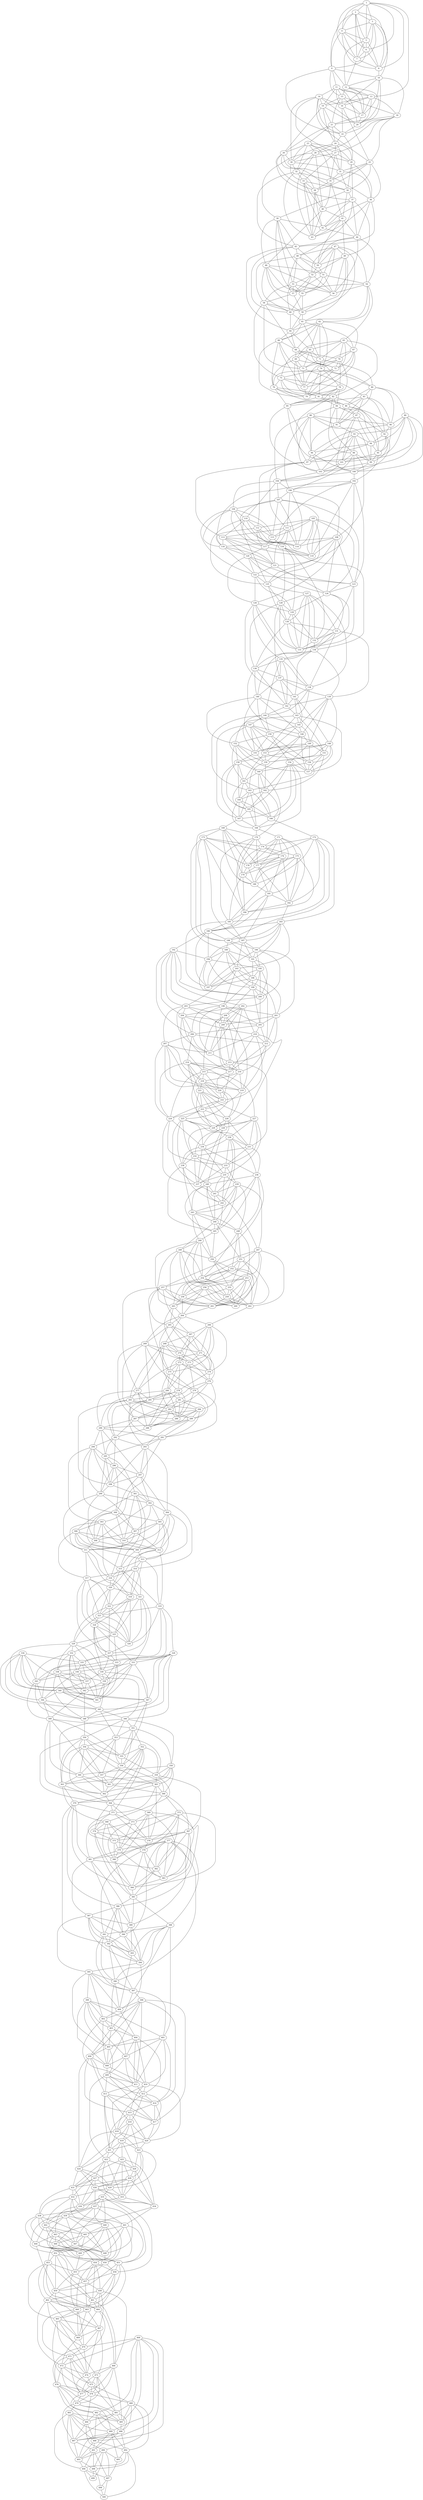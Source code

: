 graph grafoBarabasiAlbert{
1--2
1--3
1--4
1--5
1--6
1--7
1--8
2--3
2--4
2--5
2--6
2--7
2--8
3--4
3--5
3--6
3--7
3--8
4--5
4--6
4--7
4--8
5--6
5--7
5--8
6--7
6--8
7--8
2--9
4--9
6--9
3--10
8--10
9--10
9--11
5--12
7--12
9--12
10--12
1--13
11--13
12--13
11--14
9--15
11--15
12--15
10--16
11--16
13--16
14--16
15--16
10--17
11--17
12--17
13--17
15--17
16--17
10--18
13--18
15--18
11--19
13--19
14--19
15--19
10--20
11--20
12--20
13--20
14--20
17--20
19--20
15--21
17--21
18--21
19--21
9--22
14--22
16--22
18--22
20--22
21--22
21--23
19--24
21--24
22--24
14--25
16--25
18--25
19--26
21--26
23--26
14--27
18--27
24--27
18--28
23--28
24--28
22--29
23--29
24--29
27--29
28--29
14--30
23--30
24--30
26--30
27--30
23--31
24--31
25--31
27--31
30--31
23--32
28--32
30--32
27--33
30--33
32--33
25--34
26--34
29--34
31--34
33--34
23--35
25--35
27--35
31--35
32--35
25--36
26--36
29--36
31--36
26--37
29--37
34--37
25--38
26--38
32--38
33--38
35--38
28--39
34--39
28--40
33--40
35--40
37--40
38--40
34--41
35--41
40--41
33--42
36--42
37--42
38--42
39--42
41--42
28--43
32--43
33--43
36--43
38--43
40--43
41--43
42--43
36--44
37--44
41--44
42--44
32--45
36--45
39--45
44--45
39--46
40--46
37--48
45--48
47--48
37--49
41--49
47--49
41--50
44--50
45--50
47--50
48--50
49--50
46--51
47--51
48--51
50--51
39--52
47--52
49--52
50--52
39--53
48--53
52--53
44--54
47--54
51--54
39--55
46--55
47--55
51--55
52--55
53--55
44--56
46--56
49--56
51--56
52--56
53--56
54--56
46--57
48--57
51--57
52--57
53--57
54--57
48--58
53--58
57--58
46--59
47--59
55--59
56--59
57--59
58--59
45--60
46--60
49--60
53--60
55--60
58--60
49--61
54--61
59--61
60--61
54--62
54--63
45--64
59--64
60--64
61--64
62--64
62--65
63--65
64--65
61--66
62--66
64--66
61--67
62--67
63--67
58--68
62--68
64--68
66--68
63--69
65--69
68--69
63--70
67--70
68--70
61--71
62--71
63--71
65--71
68--71
63--72
65--72
67--72
68--72
70--72
58--73
65--73
66--73
67--73
69--73
71--73
62--74
70--74
71--74
58--75
65--75
74--75
66--76
69--76
72--76
75--76
66--77
67--77
69--77
70--77
72--77
73--77
75--77
70--78
74--78
75--78
66--79
67--79
72--79
74--79
75--79
76--79
77--79
78--79
69--80
71--80
74--80
69--81
70--81
74--81
75--81
78--81
63--82
76--82
78--82
73--83
80--83
78--84
81--84
82--84
76--85
78--85
81--85
82--85
83--85
76--86
80--86
81--86
83--86
83--87
84--87
86--87
84--88
80--89
80--90
83--90
86--90
88--90
89--90
80--91
83--91
84--91
86--91
87--91
88--91
83--92
86--92
87--92
90--92
89--93
91--93
87--94
89--94
92--94
93--94
82--95
84--95
90--95
92--95
94--95
85--96
88--96
90--96
91--96
94--96
82--97
89--97
93--97
94--97
96--97
82--98
84--98
93--98
88--99
92--99
93--99
94--99
95--99
98--99
87--100
89--100
92--100
96--100
98--100
99--100
85--101
87--101
89--101
93--101
95--101
98--101
95--102
100--102
85--103
88--103
89--103
93--103
96--103
99--103
101--103
88--104
100--104
101--104
103--104
88--106
98--106
102--106
104--106
104--107
106--107
98--108
106--108
104--109
107--109
104--110
109--110
97--111
105--111
106--111
97--112
105--112
110--112
97--113
110--113
111--113
105--114
106--114
107--114
108--114
109--114
111--114
112--114
113--114
105--115
107--115
109--115
110--115
111--115
112--115
111--116
112--116
115--116
102--117
109--117
110--117
112--117
115--117
102--118
108--118
109--118
112--118
113--118
102--119
105--119
107--119
108--119
110--119
113--119
116--119
117--119
113--120
117--120
118--120
102--121
111--121
113--121
117--121
118--121
120--121
109--122
118--122
120--122
121--122
102--123
107--123
108--123
120--123
122--123
105--124
108--124
120--124
121--124
123--124
105--125
107--125
108--125
110--125
122--125
105--126
120--126
122--126
125--127
116--128
125--128
127--128
116--129
122--129
124--129
126--129
128--129
125--130
127--130
128--130
129--130
124--131
127--131
130--131
116--132
123--132
127--132
129--132
130--132
131--132
123--133
124--133
126--133
127--133
128--133
129--133
130--133
131--133
132--133
116--134
131--134
132--134
126--135
127--135
134--135
128--136
130--136
134--136
135--136
128--137
135--137
136--137
126--138
127--138
131--138
135--138
137--138
131--139
134--139
137--139
134--140
136--140
137--140
126--141
134--141
137--141
138--141
135--142
136--142
137--142
139--142
140--142
141--142
138--143
141--143
142--143
135--144
138--144
142--144
139--145
141--145
143--145
144--145
136--146
139--146
140--146
145--146
144--147
139--148
141--148
139--149
145--149
146--149
140--150
144--150
145--150
147--150
143--151
147--151
148--151
149--151
140--152
143--152
150--152
140--153
143--153
145--153
147--153
149--153
149--154
150--154
144--155
147--155
148--155
149--155
150--155
152--155
147--156
148--156
149--156
150--156
151--156
143--157
146--157
148--157
151--157
152--157
153--157
154--157
156--157
148--158
152--158
155--158
146--159
148--159
151--159
152--159
153--159
155--159
146--160
147--160
156--160
158--160
152--161
153--161
158--161
160--161
151--162
154--162
159--162
160--162
161--162
144--163
156--163
159--163
161--163
158--164
161--164
162--164
163--164
154--165
158--165
161--165
162--165
164--165
154--166
160--166
162--166
163--166
164--166
165--166
147--167
154--167
158--167
163--167
164--167
165--167
154--168
163--168
164--168
165--168
166--168
167--168
167--169
160--170
168--170
169--170
168--171
166--172
169--173
170--174
171--174
172--174
173--174
171--175
174--175
171--176
173--176
174--176
169--177
170--177
171--177
175--177
176--177
169--178
171--178
172--178
173--178
174--178
176--178
169--179
174--179
175--179
177--179
178--179
169--180
170--180
171--180
172--180
176--180
178--180
179--180
175--181
176--181
177--181
180--181
171--182
172--182
175--182
176--182
177--182
181--182
172--183
182--183
170--184
173--184
175--184
179--184
181--184
182--184
170--185
172--185
175--185
179--185
184--185
181--186
183--186
184--186
185--186
173--187
181--187
183--187
185--187
169--188
172--188
173--188
183--188
186--188
173--189
188--189
183--190
187--190
188--190
183--191
187--191
188--191
189--191
190--191
186--192
183--193
187--193
189--193
186--194
187--194
189--194
192--194
190--195
191--195
194--195
189--196
191--196
193--196
195--196
185--197
186--197
189--197
190--197
193--197
194--197
195--197
196--197
192--198
193--198
196--198
189--199
194--199
195--199
196--199
190--200
191--200
192--200
194--200
195--200
199--200
190--201
193--201
196--201
198--201
192--202
195--202
192--203
193--203
200--203
192--204
202--204
203--204
198--205
199--205
200--205
201--205
204--205
192--206
198--206
204--206
205--206
203--207
206--207
199--208
202--208
203--208
198--209
201--209
202--209
203--209
208--209
202--210
204--210
205--210
198--211
202--211
203--211
206--211
207--211
209--211
210--211
199--212
201--212
205--212
206--212
210--212
201--213
202--213
209--213
211--213
206--214
204--215
208--215
213--215
208--216
209--216
212--216
213--216
214--216
204--217
208--217
210--217
212--217
213--217
214--217
207--218
214--218
215--218
216--218
207--219
208--219
212--219
214--219
216--219
218--219
207--220
215--220
216--220
217--220
218--220
214--221
218--221
207--222
210--222
217--222
218--222
220--222
221--222
214--223
219--223
221--223
222--223
207--224
214--224
215--224
222--224
223--224
220--225
223--225
219--226
220--226
221--226
223--226
215--227
221--227
215--228
221--228
226--228
227--228
210--229
221--229
223--229
225--229
226--229
227--229
227--230
229--230
213--231
225--231
226--231
227--231
230--231
225--232
228--232
229--232
231--232
224--233
227--233
230--233
231--233
232--233
224--234
225--234
226--234
228--234
227--235
232--235
233--235
234--235
230--236
231--236
234--236
224--237
225--237
228--237
232--237
233--237
234--237
235--237
225--238
230--238
232--238
234--238
233--239
235--239
228--240
236--240
238--240
230--241
235--241
237--241
239--241
240--241
230--242
235--242
238--242
239--242
240--242
241--242
236--243
238--243
240--243
242--243
239--244
240--244
241--244
243--244
236--245
238--245
239--245
240--245
242--245
244--245
243--246
245--246
239--247
241--247
236--248
239--248
243--248
244--248
244--249
246--249
236--250
243--250
245--250
246--250
249--250
244--251
247--251
248--251
248--252
250--252
251--252
248--253
250--253
246--254
248--254
249--254
251--254
252--254
247--255
250--255
251--255
254--255
246--256
253--256
247--257
254--257
247--258
252--258
253--258
256--258
257--258
246--259
253--259
254--259
255--259
256--259
249--260
251--260
252--260
253--260
255--260
256--260
257--260
259--260
246--261
247--261
249--261
251--261
253--261
258--261
259--261
247--262
249--262
252--262
253--262
255--262
256--262
259--262
249--263
252--263
255--263
256--263
258--263
256--264
258--264
261--264
263--264
257--265
263--265
264--265
262--266
264--266
257--267
265--267
266--267
264--268
267--268
264--269
265--269
263--270
266--270
267--270
268--270
269--270
265--271
266--271
267--271
268--271
267--272
270--272
266--273
268--273
269--273
270--273
271--273
265--274
266--274
267--274
270--274
271--274
272--274
257--275
265--275
266--275
271--275
272--275
271--276
272--276
273--276
274--276
257--277
268--277
272--277
268--278
272--278
274--278
269--279
273--279
275--279
276--279
272--280
273--280
275--280
278--281
279--281
280--281
275--282
276--282
277--282
281--282
268--283
277--283
278--283
276--284
281--284
283--284
269--285
276--285
277--285
278--285
280--285
269--286
278--286
279--286
280--286
281--286
282--286
284--286
269--287
281--287
282--287
283--287
284--287
277--288
278--288
280--288
282--288
284--288
286--288
287--288
279--289
281--289
282--289
283--289
284--289
277--290
280--290
287--290
289--290
279--291
284--291
285--291
289--291
290--291
283--292
285--292
287--292
288--292
285--293
289--293
291--293
292--293
290--294
292--294
290--295
291--295
292--295
294--295
292--296
294--296
295--296
290--297
291--297
293--297
296--297
283--298
293--298
294--298
295--298
296--298
297--298
294--299
295--299
296--299
298--299
294--300
296--300
297--300
295--301
298--301
296--302
297--302
299--302
301--302
293--303
294--303
293--304
297--304
302--304
300--305
302--305
304--305
301--306
303--306
299--307
300--307
302--307
305--307
299--308
300--308
302--308
303--308
306--308
307--308
300--309
301--309
304--309
305--309
306--309
308--309
300--310
301--310
303--310
305--310
306--310
307--310
299--311
303--311
304--311
307--311
308--311
303--312
304--312
305--312
307--312
310--312
304--313
305--313
306--313
309--313
301--314
312--314
313--314
301--315
306--315
309--315
313--315
303--316
310--316
311--316
314--316
315--316
306--317
311--317
314--317
311--318
313--318
314--318
316--318
312--319
313--319
315--319
312--320
315--320
316--320
317--320
314--321
315--321
320--321
314--322
317--322
320--322
321--322
317--323
318--323
319--323
320--323
322--323
317--324
318--324
323--324
316--325
318--325
321--325
324--325
318--326
319--326
320--326
321--326
322--326
323--326
325--326
317--327
321--327
322--327
324--327
326--327
319--328
322--329
323--329
325--329
324--330
327--330
328--330
329--330
321--331
324--331
328--331
325--332
329--332
319--333
324--333
325--333
327--333
319--335
327--335
332--335
334--335
331--336
332--336
335--336
330--337
332--337
334--337
335--337
336--337
329--338
332--338
333--338
329--339
330--339
331--339
333--339
338--339
329--340
331--340
334--340
337--340
330--341
331--341
332--341
333--341
336--341
337--341
338--341
339--341
340--341
333--342
334--342
336--342
337--342
338--342
339--342
328--343
332--343
334--343
336--343
338--343
334--344
335--344
336--344
340--344
343--344
328--345
334--345
339--345
340--345
344--345
328--346
335--346
345--346
328--347
330--347
331--347
334--347
340--347
328--348
338--348
342--348
343--348
344--348
345--348
347--348
342--349
343--349
344--349
346--350
348--350
346--351
347--351
349--351
351--352
345--353
346--353
351--353
350--354
353--354
347--355
349--355
350--355
351--355
352--355
354--355
350--356
351--356
352--356
353--356
355--356
349--357
353--357
354--357
356--357
346--358
351--358
352--359
353--359
355--359
358--359
346--360
349--360
353--360
354--360
358--360
350--361
352--361
356--361
357--361
358--361
360--361
349--362
352--362
354--362
357--362
358--362
360--362
361--362
350--363
354--363
357--363
359--363
360--363
350--364
352--364
362--364
363--364
354--365
357--365
358--365
359--365
356--366
358--366
361--366
365--366
359--367
366--367
359--368
363--368
364--369
366--369
363--370
365--370
366--370
352--371
364--371
365--371
370--371
366--372
364--373
369--373
371--373
372--373
364--374
368--374
371--374
373--374
367--375
368--375
371--375
372--375
374--375
365--376
367--376
369--376
371--376
372--376
373--376
374--376
368--378
372--378
375--378
376--378
368--379
369--379
373--379
375--379
377--379
367--380
368--380
369--380
373--380
375--380
379--380
368--381
370--381
377--381
379--381
367--382
372--382
377--382
378--382
381--382
367--383
369--383
372--383
377--383
378--383
379--383
382--383
370--384
372--384
374--384
378--384
380--384
382--384
383--384
367--385
374--385
380--385
382--385
384--385
369--386
370--386
385--386
381--387
386--387
377--388
385--388
377--389
381--389
385--389
386--389
387--389
377--390
381--390
386--390
387--390
389--390
378--391
386--391
387--391
388--391
370--392
386--392
390--392
391--392
387--393
388--393
389--393
390--393
391--393
392--393
387--394
388--394
389--394
390--394
392--394
393--394
387--395
394--395
377--396
388--396
391--396
392--396
395--396
388--397
391--397
392--397
395--397
396--397
397--398
395--399
393--400
394--400
395--400
396--400
398--400
399--400
388--401
397--401
399--401
395--402
398--402
399--402
400--402
396--403
397--403
399--403
402--403
400--404
402--404
403--404
395--405
399--405
401--405
403--405
404--405
398--406
403--406
405--406
399--407
401--407
403--407
404--407
398--408
399--408
402--408
405--408
406--408
407--408
405--409
407--409
408--409
401--410
404--410
407--410
408--410
398--411
401--411
402--411
404--411
407--411
409--411
404--412
406--412
410--412
411--412
406--413
409--413
411--413
398--414
401--414
409--414
412--414
413--414
406--415
410--415
414--415
412--416
413--416
415--416
398--417
409--417
412--417
413--417
414--417
415--417
410--418
412--418
415--418
416--418
413--419
416--419
417--419
410--420
414--420
415--420
416--420
417--420
418--420
413--421
415--421
418--421
419--421
420--421
409--422
419--422
421--422
416--423
418--423
419--423
420--423
406--424
416--424
418--424
421--424
419--425
421--425
419--426
422--426
423--426
425--426
422--427
424--427
426--427
423--428
425--428
426--428
423--429
424--429
425--429
427--429
428--429
423--430
424--430
427--430
428--430
422--431
424--431
425--431
427--431
428--431
427--432
429--432
431--432
422--433
425--433
426--433
428--433
429--433
430--433
422--434
425--434
426--434
428--434
430--434
433--434
429--435
427--436
430--436
431--436
432--436
433--436
435--436
430--437
435--437
431--438
432--438
437--438
436--439
437--439
432--440
435--440
437--440
432--441
434--441
437--441
432--442
435--442
438--442
439--442
434--443
436--443
442--443
438--444
442--444
443--444
438--445
440--445
441--445
442--445
437--446
438--446
443--446
445--446
435--447
438--447
439--447
443--447
445--447
437--448
439--448
441--448
442--448
443--448
445--448
447--448
439--449
440--449
441--449
443--449
444--449
445--449
446--449
439--450
441--450
444--450
447--450
448--450
435--451
441--451
444--451
446--451
439--452
440--452
447--452
446--453
452--453
440--454
446--454
452--454
440--455
444--455
449--455
450--455
453--455
435--456
450--456
451--456
454--456
450--457
452--457
454--457
455--457
456--457
454--458
456--458
457--458
444--459
451--459
452--459
455--459
457--459
451--460
454--460
455--460
459--460
452--461
453--461
454--461
456--461
458--461
453--462
458--462
459--462
451--463
453--463
457--463
461--463
462--463
453--464
456--464
458--464
459--464
461--464
453--465
460--465
463--465
458--466
461--466
464--466
458--467
462--467
463--467
465--467
460--469
462--469
463--469
464--469
465--469
467--469
460--470
462--470
467--470
468--470
469--470
460--471
464--471
470--471
462--472
468--472
469--472
471--472
465--473
466--473
467--473
465--474
466--474
467--474
470--474
471--474
472--474
471--475
472--475
473--475
474--475
470--476
471--476
472--476
466--477
471--477
472--477
473--477
474--477
475--477
465--478
466--478
473--478
475--478
476--478
473--479
476--479
477--479
478--479
468--480
475--480
478--480
473--481
475--481
476--481
480--481
468--482
476--482
477--482
479--483
476--484
478--484
481--484
482--484
483--484
466--485
468--485
479--485
480--485
481--485
482--485
483--485
480--486
481--486
482--486
485--486
468--487
479--487
481--487
483--487
484--487
486--487
468--488
482--488
483--488
484--488
486--488
468--489
479--489
482--489
483--489
480--490
484--490
486--491
487--491
488--491
489--491
480--492
486--492
488--492
489--492
483--493
487--493
488--493
489--493
490--493
491--493
483--494
491--494
492--494
493--494
489--495
490--495
492--495
490--496
491--496
492--496
493--496
490--497
491--497
494--497
495--497
496--498
497--498
490--499
494--499
496--499
492--500
494--500
497--500
498--500
}
